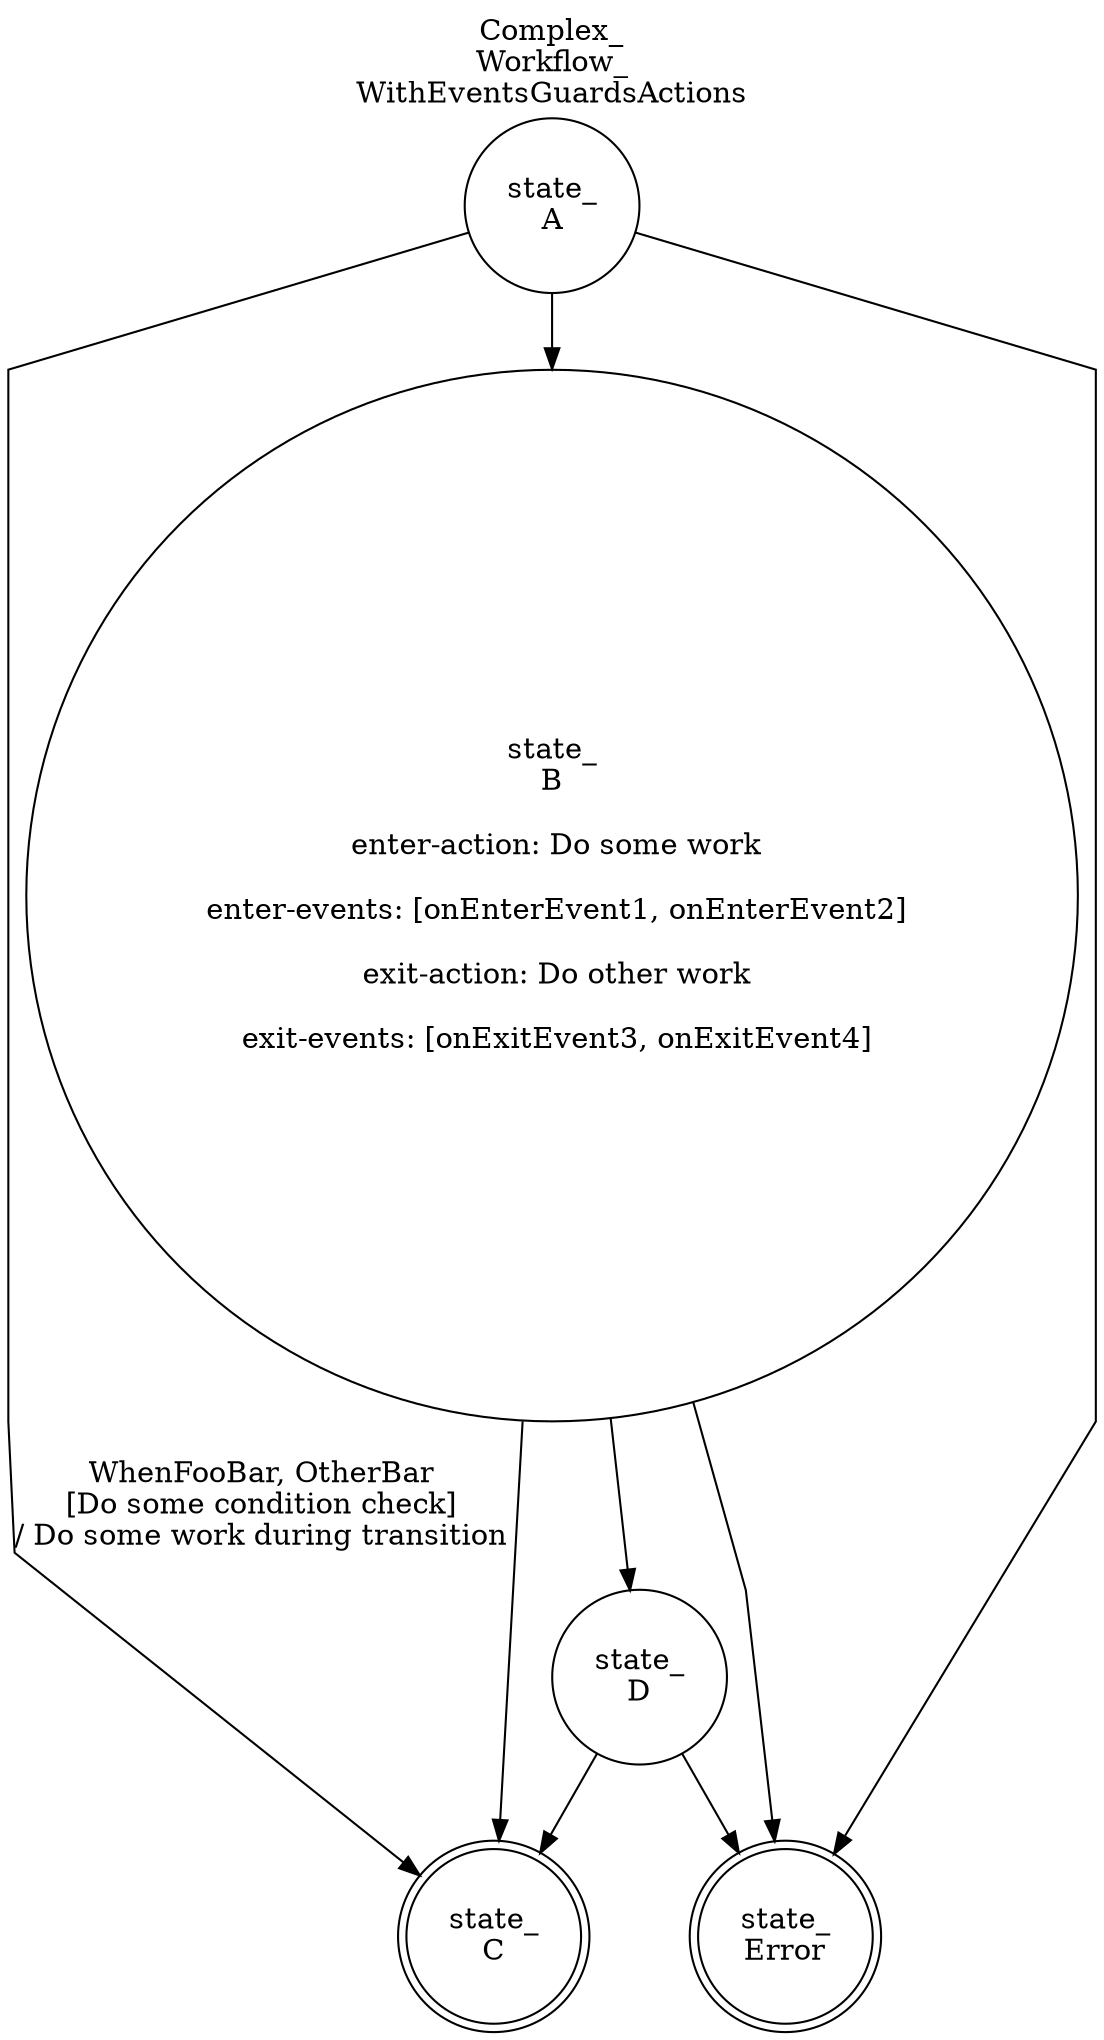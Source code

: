 digraph Complex_Workflow_WithEventsGuardsActions {

	splines="polyline"
	labelloc="t";
	label="Complex_
Workflow_
WithEventsGuardsActions";
	node [shape = circle];

	"state_A" [label="state_
A"]
	"state_B" [label="state_
B

 enter-action: Do some work

 enter-events: [onEnterEvent1, onEnterEvent2]

 exit-action: Do other work

 exit-events: [onExitEvent3, onExitEvent4]"]
	"state_C" [label="state_
C", shape=doublecircle]
	"state_D" [label="state_
D"]
	"state_Error" [label="state_
Error", shape=doublecircle]

	"state_A" -> "state_B" [label=""];
	"state_A" -> "state_C" [label="WhenFooBar, OtherBar
[Do some condition check]
/ Do some work during transition"];
	"state_B" -> "state_C" [label=""];
	"state_B" -> "state_D" [label=""];
	"state_D" -> "state_C" [label=""];
	"state_A" -> "state_Error" [label=""];
	"state_B" -> "state_Error" [label=""];
	"state_D" -> "state_Error" [label=""];
}
